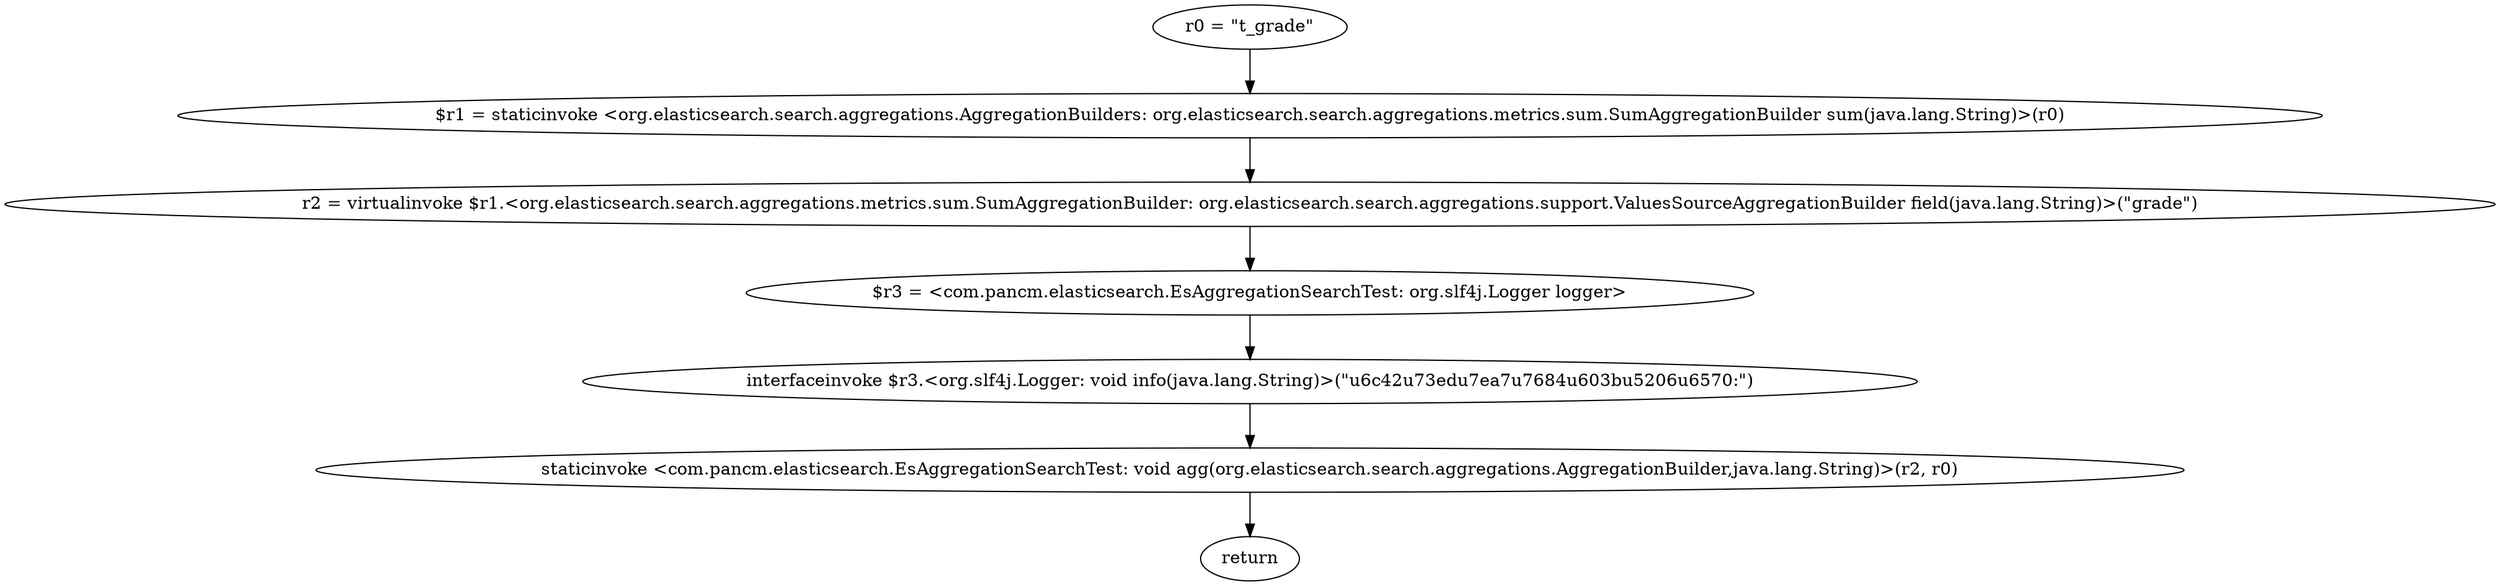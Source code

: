 digraph "unitGraph" {
    "r0 = \"t_grade\""
    "$r1 = staticinvoke <org.elasticsearch.search.aggregations.AggregationBuilders: org.elasticsearch.search.aggregations.metrics.sum.SumAggregationBuilder sum(java.lang.String)>(r0)"
    "r2 = virtualinvoke $r1.<org.elasticsearch.search.aggregations.metrics.sum.SumAggregationBuilder: org.elasticsearch.search.aggregations.support.ValuesSourceAggregationBuilder field(java.lang.String)>(\"grade\")"
    "$r3 = <com.pancm.elasticsearch.EsAggregationSearchTest: org.slf4j.Logger logger>"
    "interfaceinvoke $r3.<org.slf4j.Logger: void info(java.lang.String)>(\"\u6c42\u73ed\u7ea7\u7684\u603b\u5206\u6570:\")"
    "staticinvoke <com.pancm.elasticsearch.EsAggregationSearchTest: void agg(org.elasticsearch.search.aggregations.AggregationBuilder,java.lang.String)>(r2, r0)"
    "return"
    "r0 = \"t_grade\""->"$r1 = staticinvoke <org.elasticsearch.search.aggregations.AggregationBuilders: org.elasticsearch.search.aggregations.metrics.sum.SumAggregationBuilder sum(java.lang.String)>(r0)";
    "$r1 = staticinvoke <org.elasticsearch.search.aggregations.AggregationBuilders: org.elasticsearch.search.aggregations.metrics.sum.SumAggregationBuilder sum(java.lang.String)>(r0)"->"r2 = virtualinvoke $r1.<org.elasticsearch.search.aggregations.metrics.sum.SumAggregationBuilder: org.elasticsearch.search.aggregations.support.ValuesSourceAggregationBuilder field(java.lang.String)>(\"grade\")";
    "r2 = virtualinvoke $r1.<org.elasticsearch.search.aggregations.metrics.sum.SumAggregationBuilder: org.elasticsearch.search.aggregations.support.ValuesSourceAggregationBuilder field(java.lang.String)>(\"grade\")"->"$r3 = <com.pancm.elasticsearch.EsAggregationSearchTest: org.slf4j.Logger logger>";
    "$r3 = <com.pancm.elasticsearch.EsAggregationSearchTest: org.slf4j.Logger logger>"->"interfaceinvoke $r3.<org.slf4j.Logger: void info(java.lang.String)>(\"\u6c42\u73ed\u7ea7\u7684\u603b\u5206\u6570:\")";
    "interfaceinvoke $r3.<org.slf4j.Logger: void info(java.lang.String)>(\"\u6c42\u73ed\u7ea7\u7684\u603b\u5206\u6570:\")"->"staticinvoke <com.pancm.elasticsearch.EsAggregationSearchTest: void agg(org.elasticsearch.search.aggregations.AggregationBuilder,java.lang.String)>(r2, r0)";
    "staticinvoke <com.pancm.elasticsearch.EsAggregationSearchTest: void agg(org.elasticsearch.search.aggregations.AggregationBuilder,java.lang.String)>(r2, r0)"->"return";
}
